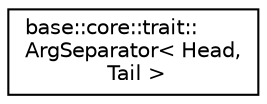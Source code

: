 digraph "クラス階層図"
{
 // LATEX_PDF_SIZE
  edge [fontname="Helvetica",fontsize="10",labelfontname="Helvetica",labelfontsize="10"];
  node [fontname="Helvetica",fontsize="10",shape=record];
  rankdir="LR";
  Node0 [label="base::core::trait::\lArgSeparator\< Head,\l Tail \>",height=0.2,width=0.4,color="black", fillcolor="white", style="filled",URL="$structbase_1_1core_1_1trait_1_1_arg_separator.html",tooltip="引数を分ける"];
}
